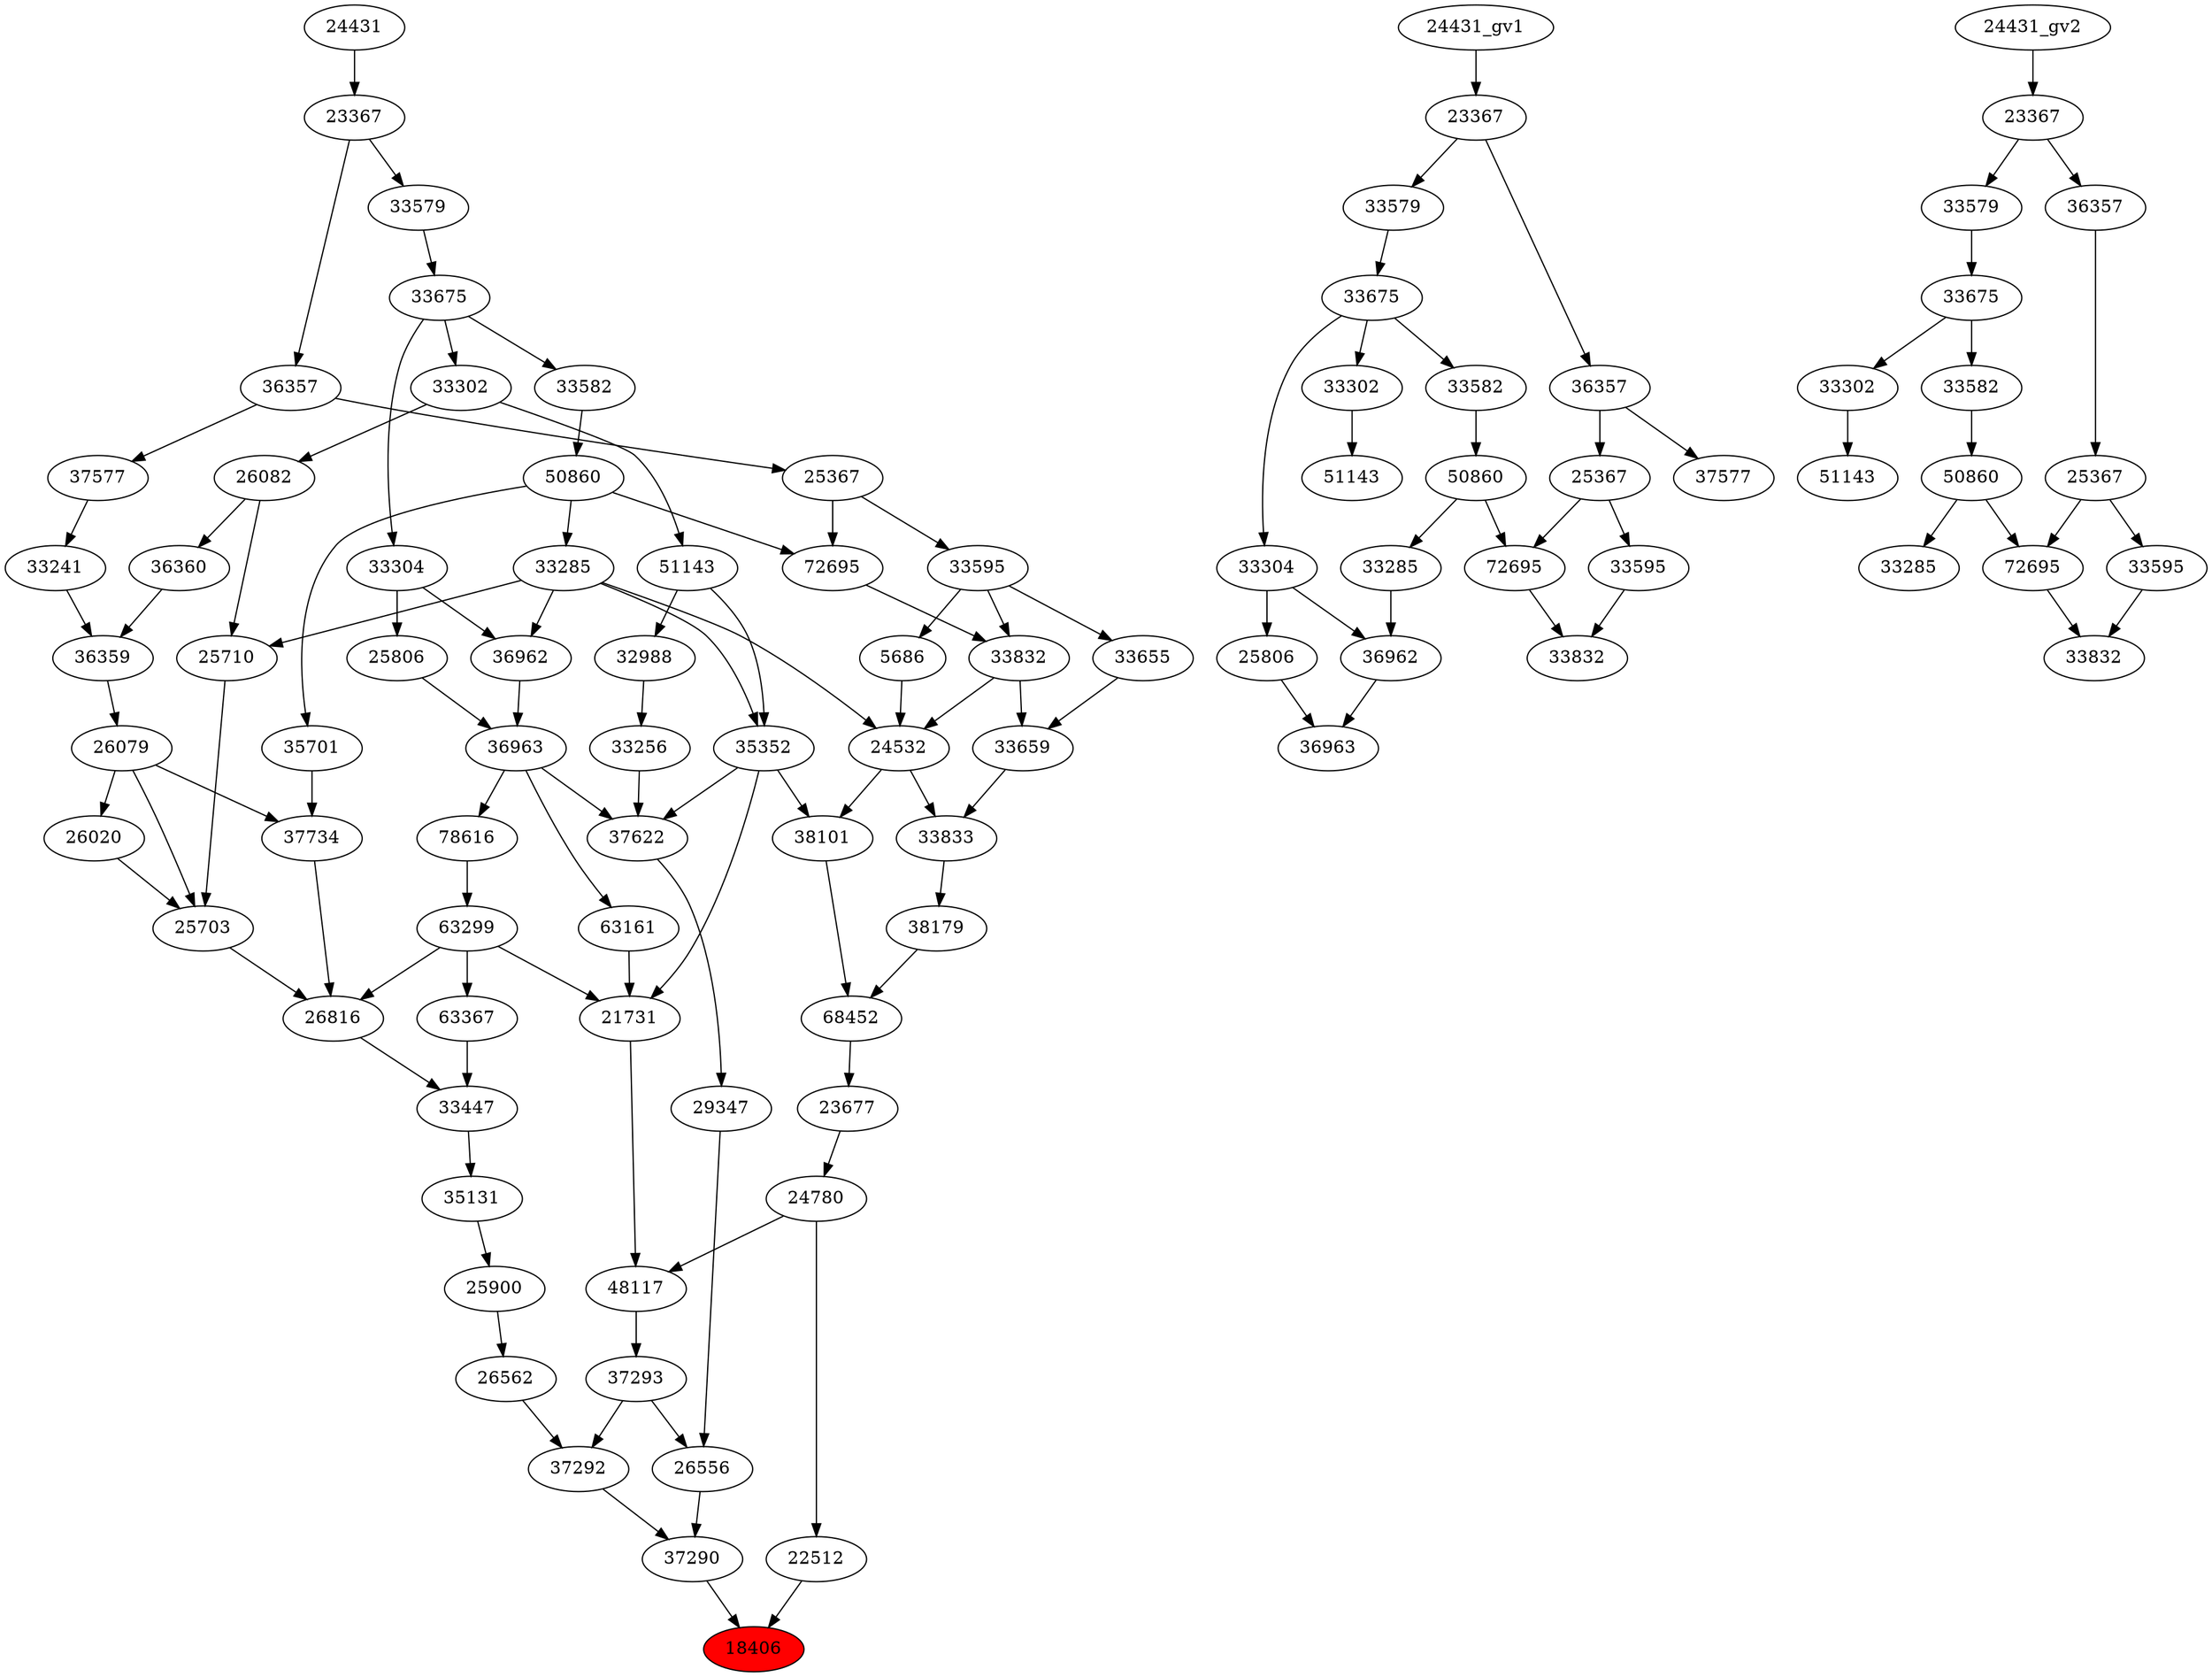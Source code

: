 strict digraph root {
	node [label="\N"];
	{
		node [fillcolor="",
			label="\N",
			style=""
		];
		18406		 [fillcolor=red,
			label=18406,
			style=filled];
		37290		 [label=37290];
		37290 -> 18406;
		22512		 [label=22512];
		22512 -> 18406;
		26556		 [label=26556];
		26556 -> 37290;
		37292		 [label=37292];
		37292 -> 37290;
		24780		 [label=24780];
		24780 -> 22512;
		48117		 [label=48117];
		24780 -> 48117;
		37293		 [label=37293];
		37293 -> 26556;
		37293 -> 37292;
		29347		 [label=29347];
		29347 -> 26556;
		26562		 [label=26562];
		26562 -> 37292;
		23677		 [label=23677];
		23677 -> 24780;
		48117 -> 37293;
		37622		 [label=37622];
		37622 -> 29347;
		25900		 [label=25900];
		25900 -> 26562;
		68452		 [label=68452];
		68452 -> 23677;
		21731		 [label=21731];
		21731 -> 48117;
		36963		 [label=36963];
		36963 -> 37622;
		63161		 [label=63161];
		36963 -> 63161;
		78616		 [label=78616];
		36963 -> 78616;
		35352		 [label=35352];
		35352 -> 37622;
		35352 -> 21731;
		38101		 [label=38101];
		35352 -> 38101;
		33256		 [label=33256];
		33256 -> 37622;
		35131		 [label=35131];
		35131 -> 25900;
		38179		 [label=38179];
		38179 -> 68452;
		38101 -> 68452;
		63161 -> 21731;
		63299		 [label=63299];
		63299 -> 21731;
		63367		 [label=63367];
		63299 -> 63367;
		26816		 [label=26816];
		63299 -> 26816;
		36962		 [label=36962];
		36962 -> 36963;
		25806		 [label=25806];
		25806 -> 36963;
		33285		 [label=33285];
		33285 -> 35352;
		33285 -> 36962;
		24532		 [label=24532];
		33285 -> 24532;
		25710		 [label=25710];
		33285 -> 25710;
		51143		 [label=51143];
		51143 -> 35352;
		32988		 [label=32988];
		51143 -> 32988;
		32988 -> 33256;
		33447		 [label=33447];
		33447 -> 35131;
		33833		 [label=33833];
		33833 -> 38179;
		24532 -> 38101;
		24532 -> 33833;
		78616 -> 63299;
		33304		 [label=33304];
		33304 -> 36962;
		33304 -> 25806;
		50860		 [label=50860];
		50860 -> 33285;
		72695		 [label=72695];
		50860 -> 72695;
		35701		 [label=35701];
		50860 -> 35701;
		33302		 [label=33302];
		33302 -> 51143;
		26082		 [label=26082];
		33302 -> 26082;
		63367 -> 33447;
		26816 -> 33447;
		33659		 [label=33659];
		33659 -> 33833;
		5686		 [label=5686];
		5686 -> 24532;
		33832		 [label=33832];
		33832 -> 24532;
		33832 -> 33659;
		33675		 [label=33675];
		33675 -> 33304;
		33675 -> 33302;
		33582		 [label=33582];
		33675 -> 33582;
		33582 -> 50860;
		25703		 [label=25703];
		25703 -> 26816;
		37734		 [label=37734];
		37734 -> 26816;
		33655		 [label=33655];
		33655 -> 33659;
		33595		 [label=33595];
		33595 -> 5686;
		33595 -> 33832;
		33595 -> 33655;
		72695 -> 33832;
		33579		 [label=33579];
		33579 -> 33675;
		26020		 [label=26020];
		26020 -> 25703;
		26079		 [label=26079];
		26079 -> 25703;
		26079 -> 37734;
		26079 -> 26020;
		25710 -> 25703;
		35701 -> 37734;
		25367		 [label=25367];
		25367 -> 33595;
		25367 -> 72695;
		23367		 [label=23367];
		23367 -> 33579;
		36357		 [label=36357];
		23367 -> 36357;
		36359		 [label=36359];
		36359 -> 26079;
		26082 -> 25710;
		36360		 [label=36360];
		26082 -> 36360;
		36357 -> 25367;
		37577		 [label=37577];
		36357 -> 37577;
		24431		 [label=24431];
		24431 -> 23367;
		33241		 [label=33241];
		33241 -> 36359;
		36360 -> 36359;
		37577 -> 33241;
	}
	{
		node [label="\N"];
		"36963_gv1"		 [label=36963];
		"36962_gv1"		 [label=36962];
		"36962_gv1" -> "36963_gv1";
		"25806_gv1"		 [label=25806];
		"25806_gv1" -> "36963_gv1";
		"33285_gv1"		 [label=33285];
		"33285_gv1" -> "36962_gv1";
		"33304_gv1"		 [label=33304];
		"33304_gv1" -> "36962_gv1";
		"33304_gv1" -> "25806_gv1";
		"50860_gv1"		 [label=50860];
		"50860_gv1" -> "33285_gv1";
		"72695_gv1"		 [label=72695];
		"50860_gv1" -> "72695_gv1";
		"51143_gv1"		 [label=51143];
		"33302_gv1"		 [label=33302];
		"33302_gv1" -> "51143_gv1";
		"33675_gv1"		 [label=33675];
		"33675_gv1" -> "33304_gv1";
		"33675_gv1" -> "33302_gv1";
		"33582_gv1"		 [label=33582];
		"33675_gv1" -> "33582_gv1";
		"33582_gv1" -> "50860_gv1";
		"33832_gv1"		 [label=33832];
		"72695_gv1" -> "33832_gv1";
		"33595_gv1"		 [label=33595];
		"33595_gv1" -> "33832_gv1";
		"33579_gv1"		 [label=33579];
		"33579_gv1" -> "33675_gv1";
		"25367_gv1"		 [label=25367];
		"25367_gv1" -> "72695_gv1";
		"25367_gv1" -> "33595_gv1";
		"23367_gv1"		 [label=23367];
		"23367_gv1" -> "33579_gv1";
		"36357_gv1"		 [label=36357];
		"23367_gv1" -> "36357_gv1";
		"36357_gv1" -> "25367_gv1";
		"37577_gv1"		 [label=37577];
		"36357_gv1" -> "37577_gv1";
		"24431_gv1" -> "23367_gv1";
	}
	{
		node [label="\N"];
		"33285_gv2"		 [label=33285];
		"50860_gv2"		 [label=50860];
		"50860_gv2" -> "33285_gv2";
		"72695_gv2"		 [label=72695];
		"50860_gv2" -> "72695_gv2";
		"51143_gv2"		 [label=51143];
		"33302_gv2"		 [label=33302];
		"33302_gv2" -> "51143_gv2";
		"33582_gv2"		 [label=33582];
		"33582_gv2" -> "50860_gv2";
		"33675_gv2"		 [label=33675];
		"33675_gv2" -> "33302_gv2";
		"33675_gv2" -> "33582_gv2";
		"33832_gv2"		 [label=33832];
		"72695_gv2" -> "33832_gv2";
		"33595_gv2"		 [label=33595];
		"33595_gv2" -> "33832_gv2";
		"33579_gv2"		 [label=33579];
		"33579_gv2" -> "33675_gv2";
		"25367_gv2"		 [label=25367];
		"25367_gv2" -> "72695_gv2";
		"25367_gv2" -> "33595_gv2";
		"23367_gv2"		 [label=23367];
		"23367_gv2" -> "33579_gv2";
		"36357_gv2"		 [label=36357];
		"23367_gv2" -> "36357_gv2";
		"36357_gv2" -> "25367_gv2";
		"24431_gv2" -> "23367_gv2";
	}
}
